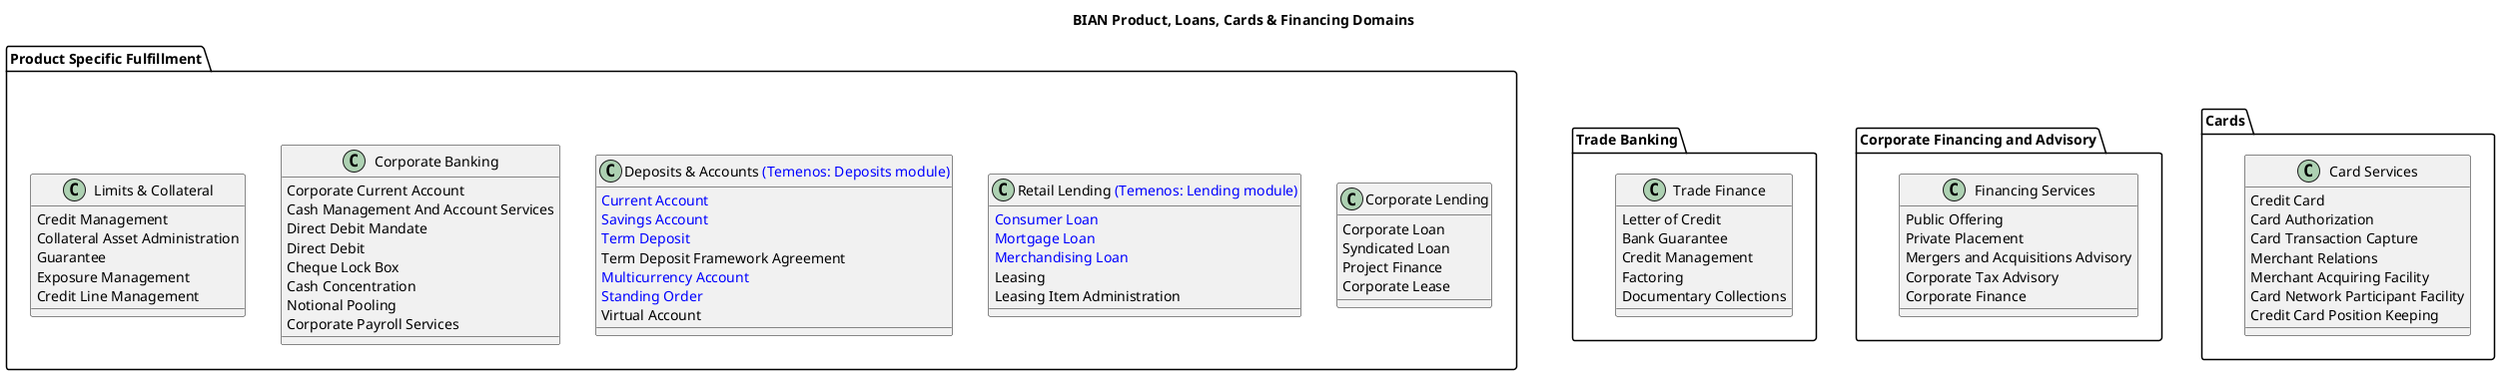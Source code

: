 @startuml BIAN Product, Loans, Cards & Financing

title BIAN Product, Loans, Cards & Financing Domains

!define LAYOUT top to bottom direction

' Row 1
together {
  package "Product Specific Fulfillment" as PRODUCTS {
    class "Deposits & Accounts <color:#0000FF>(Temenos: Deposits module)</color>" as DEP {
      <color:#0000FF>Current Account</color>
      <color:#0000FF>Savings Account</color>
      <color:#0000FF>Term Deposit</color>
      Term Deposit Framework Agreement
      <color:#0000FF>Multicurrency Account</color>
      <color:#0000FF>Standing Order</color>
      Virtual Account
    }

    class "Retail Lending <color:#0000FF>(Temenos: Lending module)</color>" as RETAIL_LENDING {
      <color:#0000FF>Consumer Loan</color>
      <color:#0000FF>Mortgage Loan</color>
      <color:#0000FF>Merchandising Loan</color>
      Leasing
      Leasing Item Administration
    }

    class "Corporate Lending" as CORP_LENDING {
      Corporate Loan
      Syndicated Loan
      Project Finance
      Corporate Lease
    }

    class "Corporate Banking" as CORP {
      Corporate Current Account
      Cash Management And Account Services
      Direct Debit Mandate
      Direct Debit
      Cheque Lock Box
      Cash Concentration
      Notional Pooling
      Corporate Payroll Services
    }

    class "Limits & Collateral" as LIMITS_COLLATERAL {
      Credit Management
      Collateral Asset Administration
      Guarantee
      Exposure Management
      Credit Line Management
    }
  }
}

' Row 2
together {
  package "Cards" as CARDS {
    class "Card Services" as CARD_SVC {
      Credit Card
      Card Authorization
      Card Transaction Capture
      Merchant Relations
      Merchant Acquiring Facility
      Card Network Participant Facility
      Credit Card Position Keeping
    }
  }

  package "Corporate Financing and Advisory" as CORP_FIN {
    class "Financing Services" as FIN_SVC {
      Public Offering
      Private Placement
      Mergers and Acquisitions Advisory
      Corporate Tax Advisory
      Corporate Finance
    }
  }

  package "Trade Banking" as TRADE {
    class "Trade Finance" as TRADE_FIN {
      Letter of Credit
      Bank Guarantee
      Credit Management
      Factoring
      Documentary Collections
    }
  }
}

' Layout positioning
CARDS -[hidden]right- CORP_FIN
CORP_FIN -[hidden]right- TRADE
PRODUCTS -[hidden]down- CARDS
PRODUCTS -[hidden]down- CORP_FIN
PRODUCTS -[hidden]down- TRADE

' Additional positioning for new sections
RETAIL_LENDING -[hidden]right- CORP_LENDING
PRODUCTS -[hidden]down- LIMITS_COLLATERAL

@enduml